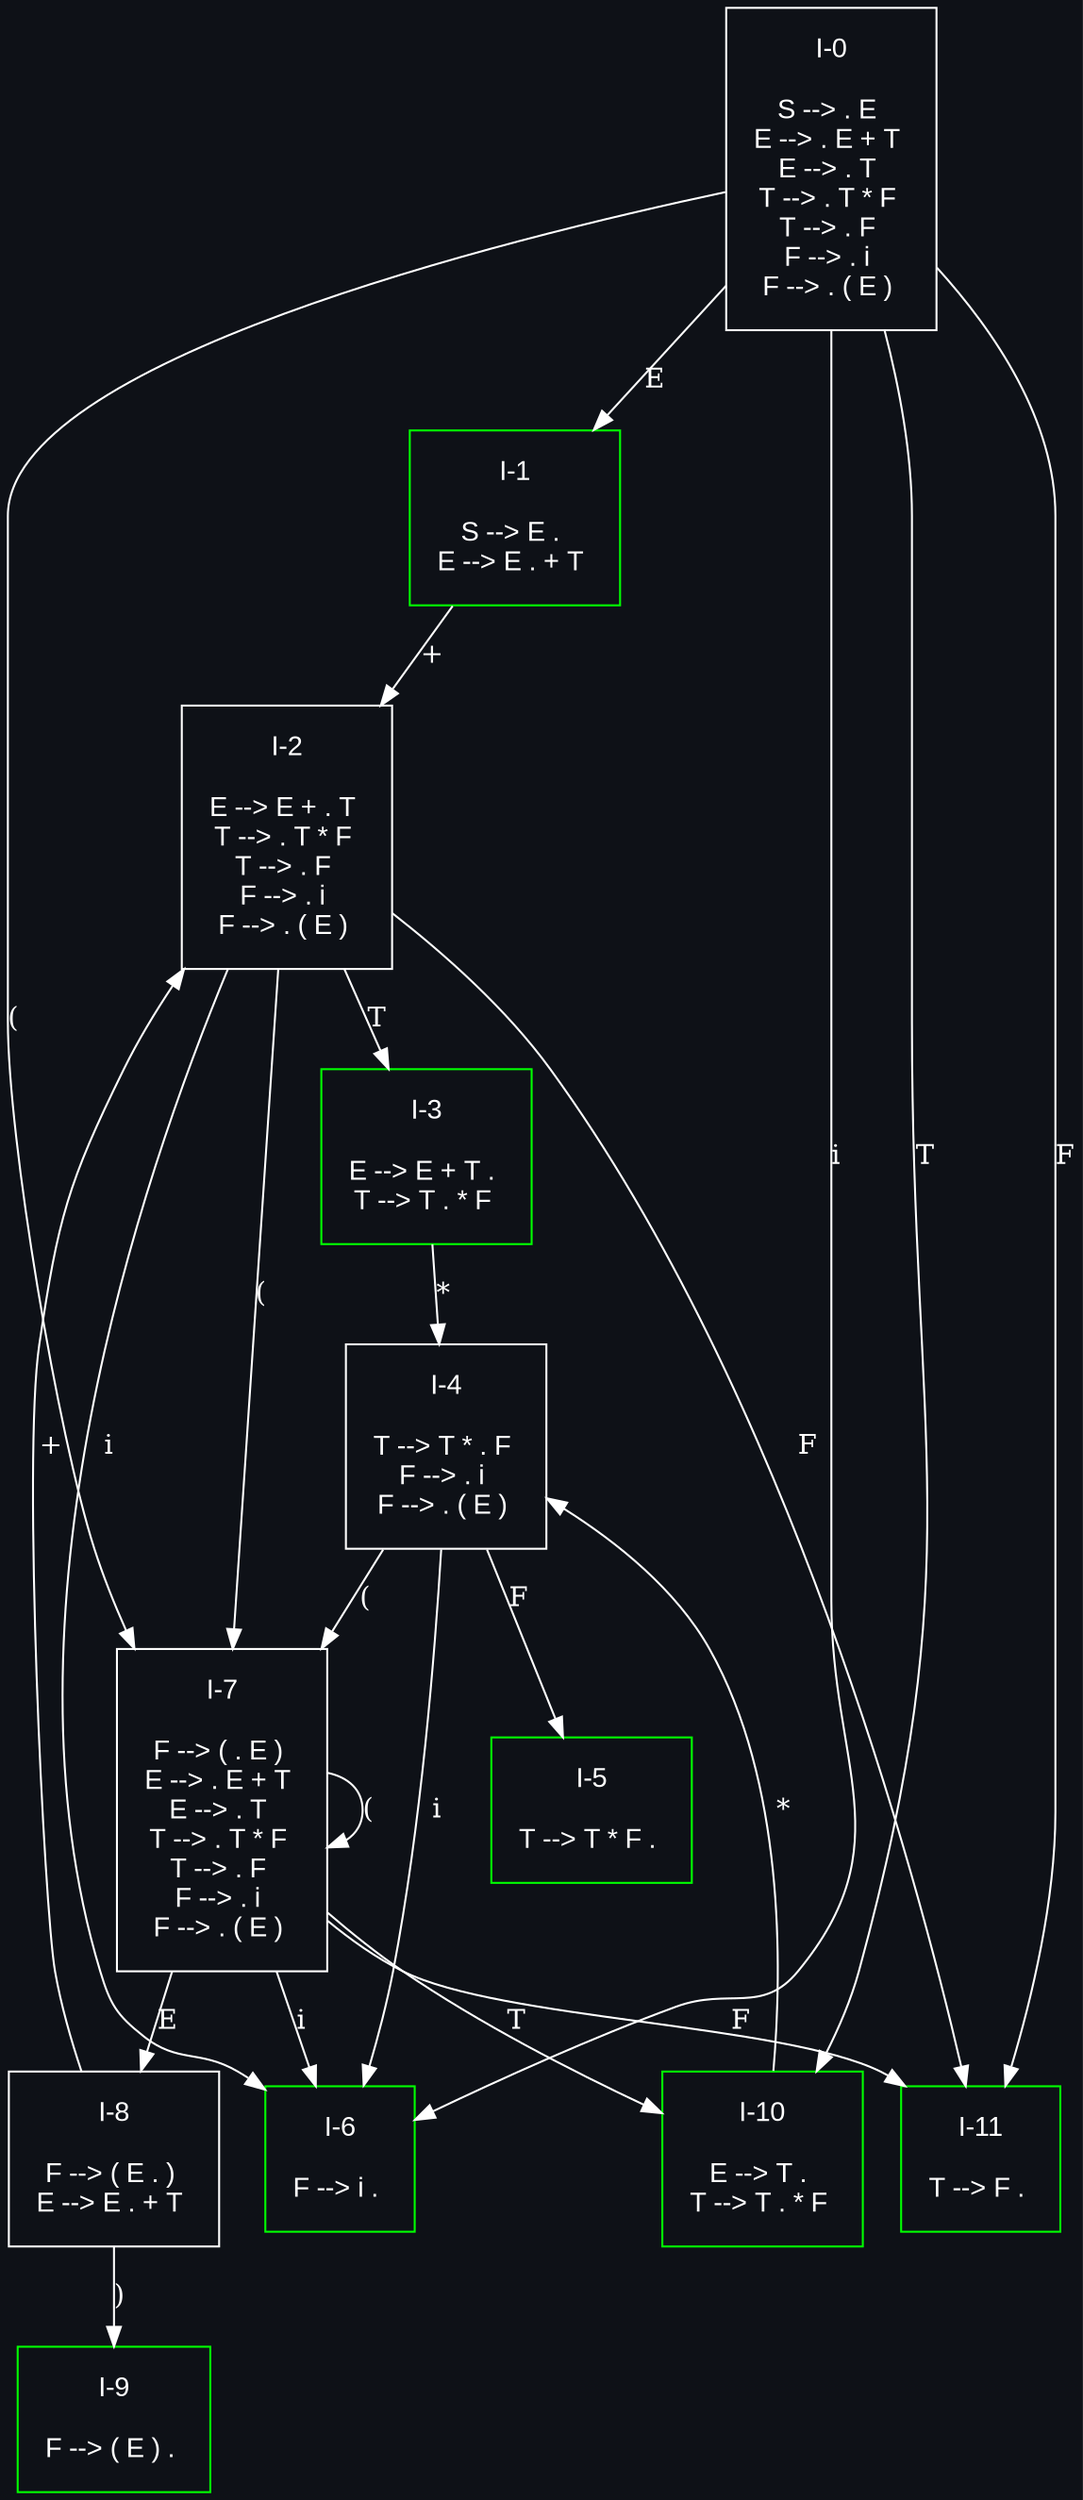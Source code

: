 // Automaton
digraph {
	bgcolor="#0e1117"
	"I-0" [label="I-0

S --> . E 
E --> . E + T 
E --> . T 
T --> . T * F 
T --> . F 
F --> . i 
F --> . ( E ) 
" color=white fontcolor=white fontname=Arial margin=0.2 shape=box]
	"I-1" [label="I-1

S --> E . 
E --> E . + T 
" color=green fontcolor=white fontname=Arial margin=0.2 shape=box]
	"I-2" [label="I-2

E --> E + . T 
T --> . T * F 
T --> . F 
F --> . i 
F --> . ( E ) 
" color=white fontcolor=white fontname=Arial margin=0.2 shape=box]
	"I-3" [label="I-3

E --> E + T . 
T --> T . * F 
" color=green fontcolor=white fontname=Arial margin=0.2 shape=box]
	"I-4" [label="I-4

T --> T * . F 
F --> . i 
F --> . ( E ) 
" color=white fontcolor=white fontname=Arial margin=0.2 shape=box]
	"I-5" [label="I-5

T --> T * F . 
" color=green fontcolor=white fontname=Arial margin=0.2 shape=box]
	"I-6" [label="I-6

F --> i . 
" color=green fontcolor=white fontname=Arial margin=0.2 shape=box]
	"I-7" [label="I-7

F --> ( . E ) 
E --> . E + T 
E --> . T 
T --> . T * F 
T --> . F 
F --> . i 
F --> . ( E ) 
" color=white fontcolor=white fontname=Arial margin=0.2 shape=box]
	"I-8" [label="I-8

F --> ( E . ) 
E --> E . + T 
" color=white fontcolor=white fontname=Arial margin=0.2 shape=box]
	"I-9" [label="I-9

F --> ( E ) . 
" color=green fontcolor=white fontname=Arial margin=0.2 shape=box]
	"I-10" [label="I-10

E --> T . 
T --> T . * F 
" color=green fontcolor=white fontname=Arial margin=0.2 shape=box]
	"I-11" [label="I-11

T --> F . 
" color=green fontcolor=white fontname=Arial margin=0.2 shape=box]
	"I-0" -> "I-1" [label=E color=white fontcolor=white]
	"I-1" -> "I-2" [label="+" color=white fontcolor=white]
	"I-2" -> "I-3" [label=T color=white fontcolor=white]
	"I-3" -> "I-4" [label="*" color=white fontcolor=white]
	"I-4" -> "I-5" [label=F color=white fontcolor=white]
	"I-4" -> "I-6" [label=i color=white fontcolor=white]
	"I-4" -> "I-7" [label="(" color=white fontcolor=white]
	"I-7" -> "I-8" [label=E color=white fontcolor=white]
	"I-8" -> "I-9" [label=")" color=white fontcolor=white]
	"I-8" -> "I-2" [label="+" color=white fontcolor=white]
	"I-7" -> "I-10" [label=T color=white fontcolor=white]
	"I-10" -> "I-4" [label="*" color=white fontcolor=white]
	"I-7" -> "I-11" [label=F color=white fontcolor=white]
	"I-7" -> "I-6" [label=i color=white fontcolor=white]
	"I-7" -> "I-7" [label="(" color=white fontcolor=white]
	"I-2" -> "I-11" [label=F color=white fontcolor=white]
	"I-2" -> "I-6" [label=i color=white fontcolor=white]
	"I-2" -> "I-7" [label="(" color=white fontcolor=white]
	"I-0" -> "I-10" [label=T color=white fontcolor=white]
	"I-0" -> "I-11" [label=F color=white fontcolor=white]
	"I-0" -> "I-6" [label=i color=white fontcolor=white]
	"I-0" -> "I-7" [label="(" color=white fontcolor=white]
}
